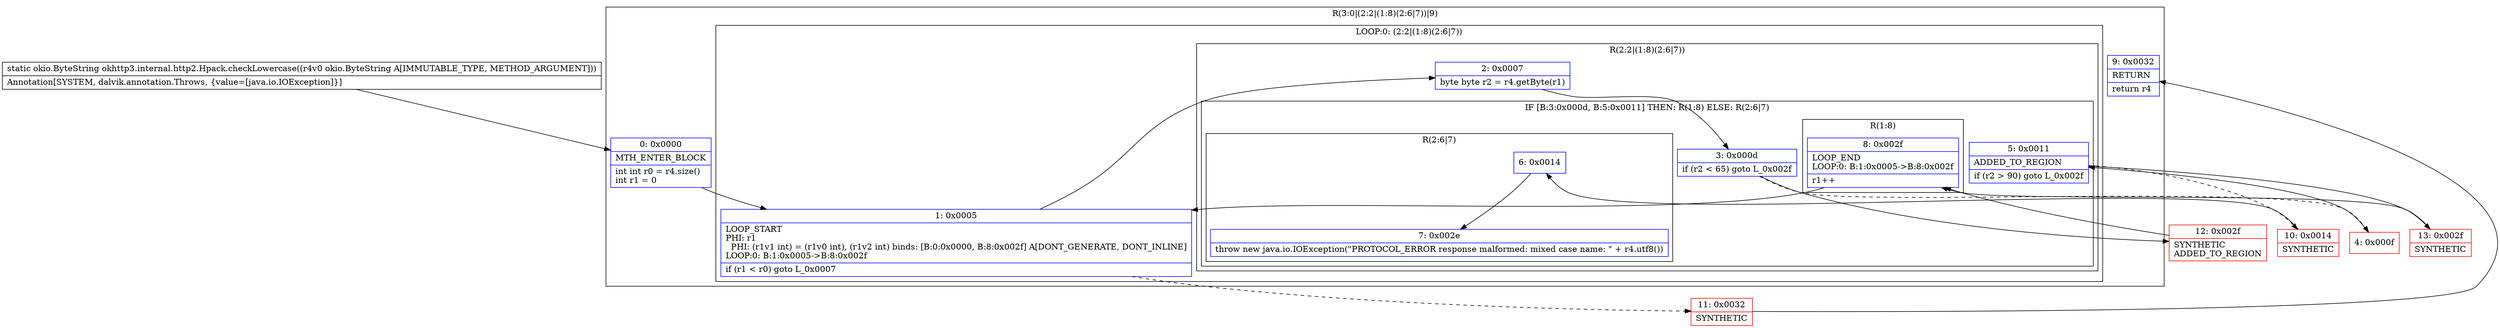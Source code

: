 digraph "CFG forokhttp3.internal.http2.Hpack.checkLowercase(Lokio\/ByteString;)Lokio\/ByteString;" {
subgraph cluster_Region_2047642205 {
label = "R(3:0|(2:2|(1:8)(2:6|7))|9)";
node [shape=record,color=blue];
Node_0 [shape=record,label="{0\:\ 0x0000|MTH_ENTER_BLOCK\l|int int r0 = r4.size()\lint r1 = 0\l}"];
subgraph cluster_LoopRegion_563800223 {
label = "LOOP:0: (2:2|(1:8)(2:6|7))";
node [shape=record,color=blue];
Node_1 [shape=record,label="{1\:\ 0x0005|LOOP_START\lPHI: r1 \l  PHI: (r1v1 int) = (r1v0 int), (r1v2 int) binds: [B:0:0x0000, B:8:0x002f] A[DONT_GENERATE, DONT_INLINE]\lLOOP:0: B:1:0x0005\-\>B:8:0x002f\l|if (r1 \< r0) goto L_0x0007\l}"];
subgraph cluster_Region_1262358533 {
label = "R(2:2|(1:8)(2:6|7))";
node [shape=record,color=blue];
Node_2 [shape=record,label="{2\:\ 0x0007|byte byte r2 = r4.getByte(r1)\l}"];
subgraph cluster_IfRegion_1434330461 {
label = "IF [B:3:0x000d, B:5:0x0011] THEN: R(1:8) ELSE: R(2:6|7)";
node [shape=record,color=blue];
Node_3 [shape=record,label="{3\:\ 0x000d|if (r2 \< 65) goto L_0x002f\l}"];
Node_5 [shape=record,label="{5\:\ 0x0011|ADDED_TO_REGION\l|if (r2 \> 90) goto L_0x002f\l}"];
subgraph cluster_Region_1742824555 {
label = "R(1:8)";
node [shape=record,color=blue];
Node_8 [shape=record,label="{8\:\ 0x002f|LOOP_END\lLOOP:0: B:1:0x0005\-\>B:8:0x002f\l|r1++\l}"];
}
subgraph cluster_Region_1185752225 {
label = "R(2:6|7)";
node [shape=record,color=blue];
Node_6 [shape=record,label="{6\:\ 0x0014}"];
Node_7 [shape=record,label="{7\:\ 0x002e|throw new java.io.IOException(\"PROTOCOL_ERROR response malformed: mixed case name: \" + r4.utf8())\l}"];
}
}
}
}
Node_9 [shape=record,label="{9\:\ 0x0032|RETURN\l|return r4\l}"];
}
Node_4 [shape=record,color=red,label="{4\:\ 0x000f}"];
Node_10 [shape=record,color=red,label="{10\:\ 0x0014|SYNTHETIC\l}"];
Node_11 [shape=record,color=red,label="{11\:\ 0x0032|SYNTHETIC\l}"];
Node_12 [shape=record,color=red,label="{12\:\ 0x002f|SYNTHETIC\lADDED_TO_REGION\l}"];
Node_13 [shape=record,color=red,label="{13\:\ 0x002f|SYNTHETIC\l}"];
MethodNode[shape=record,label="{static okio.ByteString okhttp3.internal.http2.Hpack.checkLowercase((r4v0 okio.ByteString A[IMMUTABLE_TYPE, METHOD_ARGUMENT]))  | Annotation[SYSTEM, dalvik.annotation.Throws, \{value=[java.io.IOException]\}]\l}"];
MethodNode -> Node_0;
Node_0 -> Node_1;
Node_1 -> Node_2;
Node_1 -> Node_11[style=dashed];
Node_2 -> Node_3;
Node_3 -> Node_4[style=dashed];
Node_3 -> Node_12;
Node_5 -> Node_10[style=dashed];
Node_5 -> Node_13;
Node_8 -> Node_1;
Node_6 -> Node_7;
Node_4 -> Node_5;
Node_10 -> Node_6;
Node_11 -> Node_9;
Node_12 -> Node_8;
Node_13 -> Node_8;
}

